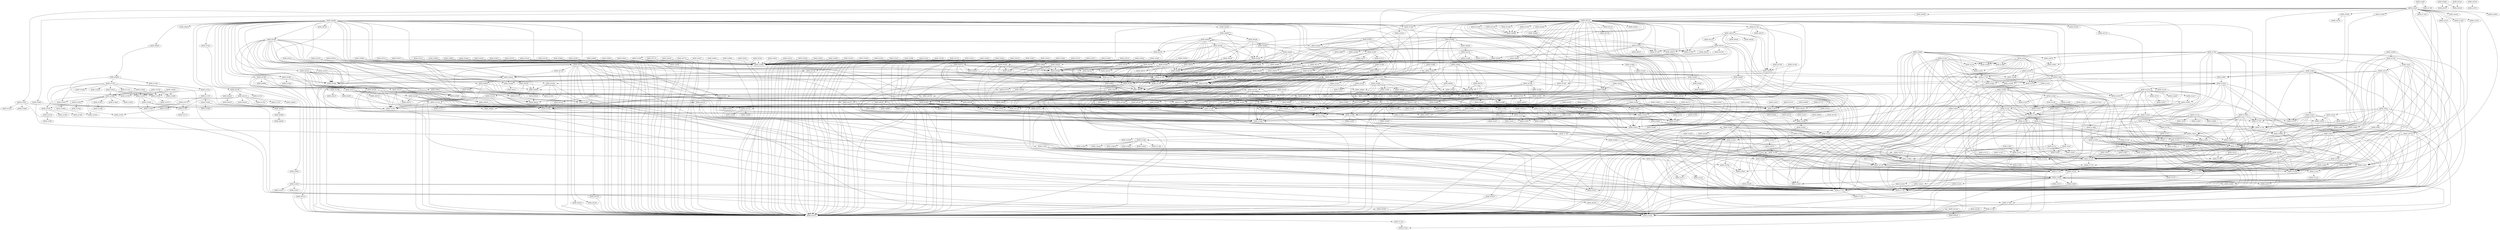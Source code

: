 DiGraph CallGraph{
ADDR_420090->ADDR_414c14
ADDR_420090->ADDR_41b869
ADDR_4010d0->ADDR_40e3c1
ADDR_4200e0->ADDR_414c14
ADDR_4200e0->ADDR_41b869
ADDR_411e30->ADDR_41524f
ADDR_402a10->ADDR_401000
ADDR_402a10->ADDR_415d8f
ADDR_402a10->ADDR_414c09
ADDR_402a10->ADDR_4152e3
ADDR_402a10->ADDR_407c70
ADDR_402a10->ADDR_415f10
ADDR_40aa60->ADDR_40e68b
ADDR_40aa60->ADDR_414c09
ADDR_40aa60->ADDR_40c340
ADDR_40aa60->ADDR_40c270
ADDR_40aa60->ADDR_4099d0
ADDR_40aa60->ADDR_414dd0
ADDR_40aa60->ADDR_415eba
ADDR_4028e0->ADDR_407e90
ADDR_4028e0->ADDR_407120
ADDR_4028e0->ADDR_414c09
ADDR_4028e0->ADDR_407bb0
ADDR_4028e0->ADDR_407b90
ADDR_4028e0->ADDR_409e40
ADDR_4028e0->ADDR_406ea0
ADDR_41952e->ADDR_41ae80
ADDR_402000->ADDR_40e68b
ADDR_402000->ADDR_407120
ADDR_402000->ADDR_414c09
ADDR_402000->ADDR_415e40
ADDR_402000->ADDR_40a8d0
ADDR_402000->ADDR_4094f0
ADDR_402000->ADDR_415f10
ADDR_41fc00->ADDR_41f7a0
ADDR_402610->ADDR_407b90
ADDR_402610->ADDR_414c14
ADDR_402610->ADDR_406ea0
ADDR_41e18f->ADDR_41b401
ADDR_41e18f->ADDR_41df42
ADDR_407030->ADDR_40e68b
ADDR_407030->ADDR_407120
ADDR_407030->ADDR_415d8f
ADDR_407030->ADDR_414d1a
ADDR_407030->ADDR_40b950
ADDR_407030->ADDR_415eba
ADDR_417017->ADDR_416ee8
ADDR_41f696->ADDR_41b382
ADDR_41f696->ADDR_417265
ADDR_41f696->ADDR_417220
ADDR_41f696->ADDR_41b2a9
ADDR_41f11a->ADDR_41524f
ADDR_41f11a->ADDR_41dee7
ADDR_41f11a->ADDR_414c14
ADDR_41f11a->ADDR_41fc00
ADDR_420478->ADDR_414c14
ADDR_420478->ADDR_41b869
ADDR_41a24c->ADDR_41d73e
ADDR_41a24c->ADDR_41dc6a
ADDR_41a24c->ADDR_414c14
ADDR_41a24c->ADDR_41da31
ADDR_41a24c->ADDR_41da80
ADDR_41a24c->ADDR_41773a
ADDR_41a24c->ADDR_41778c
ADDR_41a24c->ADDR_4185f0
ADDR_41a24c->ADDR_417939
ADDR_41a24c->ADDR_41a1b7
ADDR_41a24c->ADDR_4151d5
ADDR_41a24c->ADDR_41949d
ADDR_41a24c->ADDR_41a1ea
ADDR_41a24c->ADDR_41d8eb
ADDR_41d73e->ADDR_41778c
ADDR_41d73e->ADDR_41773a
ADDR_420652->ADDR_414c14
ADDR_420652->ADDR_41b869
ADDR_417085->ADDR_4194e2
ADDR_417085->ADDR_41b208
ADDR_417085->ADDR_416d64
ADDR_417085->ADDR_416da1
ADDR_417085->ADDR_415af9
ADDR_40ce60->ADDR_414c09
ADDR_40ce60->ADDR_407380
ADDR_40ce60->ADDR_40e150
ADDR_40ce60->ADDR_407fd0
ADDR_40ce60->ADDR_407200
ADDR_40ce60->ADDR_407210
ADDR_40ce60->ADDR_40e2f0
ADDR_40ce60->ADDR_407ef0
ADDR_40ce60->ADDR_403860
ADDR_41779f->ADDR_416e55
ADDR_407620->ADDR_407fd0
ADDR_407620->ADDR_407200
ADDR_407620->ADDR_407380
ADDR_407620->ADDR_408160
ADDR_41c6ab->ADDR_41c3fb
ADDR_41c6ab->ADDR_414c14
ADDR_41c6ab->ADDR_415e40
ADDR_41c6ab->ADDR_41c397
ADDR_41c6ab->ADDR_41c62f
ADDR_41c6ab->ADDR_41c368
ADDR_4206da->ADDR_414c14
ADDR_4206da->ADDR_41b869
ADDR_420278->ADDR_414c14
ADDR_420278->ADDR_41b869
ADDR_41f470->ADDR_420022
ADDR_41524f->ADDR_41778c
ADDR_41524f->ADDR_415acf
ADDR_41524f->ADDR_4163a0
ADDR_41524f->ADDR_41654f
ADDR_41524f->ADDR_41881f
ADDR_420070->ADDR_414c14
ADDR_420070->ADDR_41b869
ADDR_418876->ADDR_418847
ADDR_4204b0->ADDR_414c14
ADDR_4204b0->ADDR_41b869
ADDR_414d1a->ADDR_414cbc
ADDR_420378->ADDR_414c14
ADDR_420378->ADDR_41b869
ADDR_4157a4->ADDR_416ee8
ADDR_4157a4->ADDR_416d47
ADDR_4157a4->ADDR_416d13
ADDR_4157a4->ADDR_415763
ADDR_4157a4->ADDR_416d0d
ADDR_4157a4->ADDR_416cf3
ADDR_41fe2e->ADDR_4177b2
ADDR_41fe2e->ADDR_41f5a7
ADDR_41fe2e->ADDR_41f62d
ADDR_41b2c0->ADDR_41778c
ADDR_41b2c0->ADDR_417220
ADDR_41b2c0->ADDR_4163a0
ADDR_41b2c0->ADDR_41b382
ADDR_41b2c0->ADDR_415acf
ADDR_41b2c0->ADDR_41b2a9
ADDR_41b2c0->ADDR_41654f
ADDR_41b2c0->ADDR_4151d5
ADDR_41b2c0->ADDR_417265
ADDR_41b2c0->ADDR_41949d
ADDR_409e60->ADDR_40a250
ADDR_409590->ADDR_409590
ADDR_409590->ADDR_414c09
ADDR_421179->ADDR_414d76
ADDR_40ad00->ADDR_414c09
ADDR_40ad00->ADDR_407380
ADDR_40ad00->ADDR_407fd0
ADDR_40ad00->ADDR_407200
ADDR_40ad00->ADDR_407210
ADDR_40ad00->ADDR_407ef0
ADDR_41770d->ADDR_4176e8
ADDR_42100f->ADDR_4155cf
ADDR_41e0cc->ADDR_416ece
ADDR_41d640->ADDR_41f7cb
ADDR_41d640->ADDR_4151d5
ADDR_41d640->ADDR_41f9f1
ADDR_418588->ADDR_41778c
ADDR_418588->ADDR_41773a
ADDR_40e725->ADDR_414d76
ADDR_40e725->ADDR_414c09
ADDR_40b480->ADDR_415d8f
ADDR_40b480->ADDR_414d1a
ADDR_40b480->ADDR_408420
ADDR_40b480->ADDR_407ef0
ADDR_40b480->ADDR_4011a0
ADDR_40b480->ADDR_415eba
ADDR_415af0->ADDR_41b2a9
ADDR_408840->ADDR_401020
ADDR_408840->ADDR_40a1a0
ADDR_41d4ea->ADDR_41949d
ADDR_40c8e0->ADDR_40d4a0
ADDR_40c8e0->ADDR_40b660
ADDR_40c8e0->ADDR_40cae0
ADDR_4090f0->ADDR_401000
ADDR_4090f0->ADDR_401070
ADDR_4090f0->ADDR_4097f0
ADDR_415af9->ADDR_4175b0
ADDR_415af9->ADDR_41b439
ADDR_415af9->ADDR_41b44a
ADDR_415af9->ADDR_418810
ADDR_415af9->ADDR_416ce1
ADDR_415af9->ADDR_41b64f
ADDR_415af9->ADDR_41b65e
ADDR_41b382->ADDR_41b2c0
ADDR_41b382->ADDR_415d71
ADDR_4151d5->ADDR_41778c
ADDR_4151d5->ADDR_41774a
ADDR_415945->ADDR_414c09
ADDR_41bf8d->ADDR_41778c
ADDR_41bf8d->ADDR_41773a
ADDR_410b00->ADDR_414680
ADDR_410b00->ADDR_410470
ADDR_410b00->ADDR_410230
ADDR_410b00->ADDR_414880
ADDR_4111c0->ADDR_414680
ADDR_4111c0->ADDR_410470
ADDR_4111c0->ADDR_410230
ADDR_401f30->ADDR_415e40
ADDR_401f30->ADDR_414c09
ADDR_401f30->ADDR_408aa0
ADDR_40a8d0->ADDR_40e68b
ADDR_40a8d0->ADDR_40c270
ADDR_40a8d0->ADDR_414c09
ADDR_40a8d0->ADDR_4099d0
ADDR_40a8d0->ADDR_414dd0
ADDR_401280->ADDR_409b60
ADDR_401280->ADDR_414c14
ADDR_4153f9->ADDR_415303
ADDR_4153f9->ADDR_41778c
ADDR_4153f9->ADDR_41773a
ADDR_41bcc4->ADDR_416ce1
ADDR_41bcc4->ADDR_414c14
ADDR_4143f0->ADDR_4141f0
ADDR_4143f0->ADDR_4132b0
ADDR_40dbf0->ADDR_414c09
ADDR_40dbf0->ADDR_407380
ADDR_40dbf0->ADDR_407fd0
ADDR_40dbf0->ADDR_407200
ADDR_40dbf0->ADDR_407ef0
ADDR_40dbf0->ADDR_403860
ADDR_415b50->ADDR_41b720
ADDR_415b50->ADDR_41b66d
ADDR_415b50->ADDR_415b2c
ADDR_415b50->ADDR_4155cf
ADDR_41d58f->ADDR_4194e2
ADDR_408af0->ADDR_40e68b
ADDR_408af0->ADDR_414c09
ADDR_408af0->ADDR_40bbc0
ADDR_408af0->ADDR_4080a0
ADDR_408af0->ADDR_408c00
ADDR_408af0->ADDR_415eba
ADDR_410640->ADDR_414680
ADDR_410640->ADDR_410470
ADDR_410640->ADDR_410230
ADDR_4076c0->ADDR_407380
ADDR_4076c0->ADDR_409ff0
ADDR_4076c0->ADDR_4082c0
ADDR_4076c0->ADDR_407fd0
ADDR_4076c0->ADDR_408910
ADDR_4076c0->ADDR_40a080
ADDR_4076c0->ADDR_407580
ADDR_4076c0->ADDR_407200
ADDR_4076c0->ADDR_407560
ADDR_4076c0->ADDR_408160
ADDR_40e8a0->ADDR_40e800
ADDR_41b0ef->ADDR_41af2d
ADDR_412f30->ADDR_412c70
ADDR_4080a0->ADDR_414c09
ADDR_409a20->ADDR_408950
ADDR_409a20->ADDR_415950
ADDR_41f01c->ADDR_4151d5
ADDR_41b720->ADDR_41b690
ADDR_41b720->ADDR_41b6d0
ADDR_41e111->ADDR_41b3b5
ADDR_41e111->ADDR_417265
ADDR_41e111->ADDR_417220
ADDR_41e111->ADDR_41b80e
ADDR_40c360->ADDR_414c09
ADDR_40c360->ADDR_407380
ADDR_40c360->ADDR_40e150
ADDR_40c360->ADDR_414c14
ADDR_40c360->ADDR_407fd0
ADDR_40c360->ADDR_407200
ADDR_40c360->ADDR_407210
ADDR_40c360->ADDR_407ef0
ADDR_40c360->ADDR_408160
ADDR_40c360->ADDR_403860
ADDR_403740->ADDR_414c09
ADDR_403740->ADDR_414c14
ADDR_403740->ADDR_407150
ADDR_403740->ADDR_407200
ADDR_403740->ADDR_40bae0
ADDR_403740->ADDR_402320
ADDR_41fd55->ADDR_417220
ADDR_41fd55->ADDR_41773a
ADDR_41fd55->ADDR_41778c
ADDR_41fd55->ADDR_41f62d
ADDR_41fd55->ADDR_41779f
ADDR_41fd55->ADDR_417265
ADDR_41fd55->ADDR_41f696
ADDR_41fd55->ADDR_41f735
ADDR_407a80->ADDR_408f20
ADDR_407a80->ADDR_408700
ADDR_407a80->ADDR_40b120
ADDR_40b660->ADDR_408160
ADDR_40b660->ADDR_414c09
ADDR_40b660->ADDR_407fd0
ADDR_40b660->ADDR_407380
ADDR_402830->ADDR_415e40
ADDR_402830->ADDR_414c14
ADDR_409ad0->ADDR_401000
ADDR_40a4d0->ADDR_401000
ADDR_40a4d0->ADDR_40a870
ADDR_40a4d0->ADDR_40a620
ADDR_40a4d0->ADDR_414c09
ADDR_403c80->ADDR_401000
ADDR_403c80->ADDR_407120
ADDR_403c80->ADDR_409850
ADDR_403c80->ADDR_40aa60
ADDR_403c80->ADDR_414c09
ADDR_403c80->ADDR_414c14
ADDR_403c80->ADDR_41515d
ADDR_403c80->ADDR_4010d0
ADDR_403c80->ADDR_4026b0
ADDR_403c80->ADDR_407b90
ADDR_403c80->ADDR_409e40
ADDR_403c80->ADDR_415e40
ADDR_403c80->ADDR_409900
ADDR_403c80->ADDR_407e00
ADDR_403c80->ADDR_415f10
ADDR_420bc8->ADDR_414c14
ADDR_420bc8->ADDR_41b869
ADDR_40e60e->ADDR_40e51f
ADDR_40e60e->ADDR_40e584
ADDR_41db15->ADDR_415e40
ADDR_41db15->ADDR_41778c
ADDR_41db15->ADDR_41773a
ADDR_41db15->ADDR_417939
ADDR_410360->ADDR_412a00
ADDR_410360->ADDR_415f10
ADDR_410360->ADDR_412f30
ADDR_41f9fa->ADDR_41d73e
ADDR_41f9fa->ADDR_41d4ea
ADDR_41f9fa->ADDR_41d589
ADDR_41f9fa->ADDR_41cc2f
ADDR_41f9fa->ADDR_41d533
ADDR_41f9fa->ADDR_41778c
ADDR_41f9fa->ADDR_41d416
ADDR_402270->ADDR_401f30
ADDR_411320->ADDR_4103d0
ADDR_411320->ADDR_410170
ADDR_407e90->ADDR_40e68b
ADDR_407e90->ADDR_4094a0
ADDR_415303->ADDR_4177d5
ADDR_415303->ADDR_41778c
ADDR_415303->ADDR_41773a
ADDR_4163a0->ADDR_41bf72
ADDR_4163a0->ADDR_41637a
ADDR_4163a0->ADDR_41bcc4
ADDR_4163a0->ADDR_414c14
ADDR_4163a0->ADDR_41be30
ADDR_4163a0->ADDR_41bff0
ADDR_4163a0->ADDR_4176e8
ADDR_4163a0->ADDR_4185f0
ADDR_4163a0->ADDR_41bea5
ADDR_4163a0->ADDR_41bf8d
ADDR_401530->ADDR_409b60
ADDR_401530->ADDR_414c14
ADDR_409960->ADDR_414dd0
ADDR_409960->ADDR_40e6d8
ADDR_407990->ADDR_401000
ADDR_407990->ADDR_408960
ADDR_407990->ADDR_40b040
ADDR_407990->ADDR_407b90
ADDR_407990->ADDR_409080
ADDR_407990->ADDR_40a370
ADDR_4204f8->ADDR_414c14
ADDR_4204f8->ADDR_41b869
ADDR_4210a0->ADDR_414c09
ADDR_4210a0->ADDR_4085b0
ADDR_41f867->ADDR_41d73e
ADDR_41f867->ADDR_41d416
ADDR_41f42e->ADDR_41f347
ADDR_41f42e->ADDR_417939
ADDR_40e150->ADDR_407210
ADDR_421037->ADDR_4155cf
ADDR_41ca50->ADDR_41ca50
ADDR_41ca50->ADDR_41f5a4
ADDR_41ca50->ADDR_41f585
ADDR_41ca50->ADDR_414c14
ADDR_40e760->ADDR_410110
ADDR_40e760->ADDR_40ec10
ADDR_40e760->ADDR_40eae0
ADDR_409b30->ADDR_408950
ADDR_407200->ADDR_408160
ADDR_41b8d2->ADDR_416ece
ADDR_41b869->ADDR_41eb02
ADDR_41c2ef->ADDR_417220
ADDR_41c2ef->ADDR_415d71
ADDR_41c2ef->ADDR_41c2a2
ADDR_41c2ef->ADDR_41b382
ADDR_41c2ef->ADDR_41b2a9
ADDR_41c2ef->ADDR_416ece
ADDR_41c2ef->ADDR_417265
ADDR_4155cf->ADDR_415593
ADDR_40b190->ADDR_414c09
ADDR_40b190->ADDR_414dd0
ADDR_40e562->ADDR_414c09
ADDR_408960->ADDR_408950
ADDR_408960->ADDR_415950
ADDR_4205a1->ADDR_414c14
ADDR_4205a1->ADDR_41b869
ADDR_420320->ADDR_414c14
ADDR_420320->ADDR_41b869
ADDR_41f347->ADDR_415e40
ADDR_41f347->ADDR_41524f
ADDR_41f347->ADDR_41dee7
ADDR_41f347->ADDR_414c14
ADDR_41f347->ADDR_41fc00
ADDR_420249->ADDR_414c14
ADDR_420249->ADDR_41b869
ADDR_41b109->ADDR_4151d5
ADDR_41b109->ADDR_417265
ADDR_41b109->ADDR_417220
ADDR_41b109->ADDR_41b2a9
ADDR_41b109->ADDR_41b382
ADDR_41eae5->ADDR_414da8
ADDR_4188dd->ADDR_418847
ADDR_4188dd->ADDR_41d901
ADDR_4188dd->ADDR_414c14
ADDR_4188dd->ADDR_41da31
ADDR_4188dd->ADDR_418876
ADDR_4188dd->ADDR_41da80
ADDR_4188dd->ADDR_41773a
ADDR_4188dd->ADDR_41778c
ADDR_4188dd->ADDR_4185f0
ADDR_4188dd->ADDR_417939
ADDR_4188dd->ADDR_4151d5
ADDR_4188dd->ADDR_41949d
ADDR_4188dd->ADDR_41d8eb
ADDR_408aa0->ADDR_40e68b
ADDR_408aa0->ADDR_4094f0
ADDR_4194e2->ADDR_41878e
ADDR_4015e0->ADDR_409ca0
ADDR_4015e0->ADDR_415e40
ADDR_4015e0->ADDR_414c14
ADDR_420e2a->ADDR_414c14
ADDR_420e2a->ADDR_41b869
ADDR_415763->ADDR_416ece
ADDR_415763->ADDR_417220
ADDR_415763->ADDR_415d3d
ADDR_415763->ADDR_415744
ADDR_4032f0->ADDR_407120
ADDR_4032f0->ADDR_414c09
ADDR_4032f0->ADDR_414c14
ADDR_4032f0->ADDR_407030
ADDR_4032f0->ADDR_40a8d0
ADDR_4032f0->ADDR_407e00
ADDR_401e80->ADDR_414d76
ADDR_401e80->ADDR_414c09
ADDR_401000->ADDR_415eba
ADDR_40e6bb->ADDR_414da8
ADDR_414c14->ADDR_4174aa
ADDR_415ae7->ADDR_41b382
ADDR_408700->ADDR_409590
ADDR_408700->ADDR_408ca0
ADDR_41b815->ADDR_420022
ADDR_420b9a->ADDR_414c14
ADDR_420b9a->ADDR_41b869
ADDR_420814->ADDR_414c14
ADDR_420814->ADDR_41b869
ADDR_420f80->ADDR_415eba
ADDR_420f80->ADDR_415d8f
ADDR_420f80->ADDR_414d1a
ADDR_420f80->ADDR_4155cf
ADDR_40aeb0->ADDR_407210
ADDR_41d70f->ADDR_41b2a9
ADDR_415d8f->ADDR_41881f
ADDR_415d8f->ADDR_414da8
ADDR_415d8f->ADDR_414c92
ADDR_415d8f->ADDR_4155cf
ADDR_415d8f->ADDR_41524f
ADDR_415d8f->ADDR_415eba
ADDR_41da31->ADDR_417939
ADDR_4080e0->ADDR_40e68b
ADDR_4080e0->ADDR_408af0
ADDR_40ac70->ADDR_40b820
ADDR_404530->ADDR_415e40
ADDR_41d901->ADDR_41778c
ADDR_41d901->ADDR_417939
ADDR_41d901->ADDR_41da31
ADDR_4200b0->ADDR_414c14
ADDR_4200b0->ADDR_41b869
ADDR_4075a0->ADDR_408370
ADDR_4075a0->ADDR_4081c0
ADDR_4075a0->ADDR_407500
ADDR_4075a0->ADDR_4085b0
ADDR_4075a0->ADDR_414c09
ADDR_4159eb->ADDR_414c09
ADDR_4159eb->ADDR_4159db
ADDR_4195af->ADDR_41d73e
ADDR_4195af->ADDR_41dc6a
ADDR_4195af->ADDR_414c14
ADDR_4195af->ADDR_41da31
ADDR_4195af->ADDR_41da80
ADDR_4195af->ADDR_41773a
ADDR_4195af->ADDR_41778c
ADDR_4195af->ADDR_4185f0
ADDR_4195af->ADDR_417939
ADDR_4195af->ADDR_41a1b7
ADDR_4195af->ADDR_4151d5
ADDR_4195af->ADDR_41949d
ADDR_4195af->ADDR_41a1ea
ADDR_4195af->ADDR_41d8eb
ADDR_409080->ADDR_401000
ADDR_41fc16->ADDR_41f7a0
ADDR_404880->ADDR_407120
ADDR_404880->ADDR_408aa0
ADDR_404880->ADDR_415945
ADDR_404880->ADDR_403c80
ADDR_404880->ADDR_402a10
ADDR_404880->ADDR_4026b0
ADDR_404880->ADDR_407580
ADDR_404880->ADDR_406ea0
ADDR_404880->ADDR_407560
ADDR_404880->ADDR_415f10
ADDR_404880->ADDR_40abd0
ADDR_404880->ADDR_40b570
ADDR_404880->ADDR_4159c5
ADDR_404880->ADDR_414c14
ADDR_404880->ADDR_415e40
ADDR_404880->ADDR_407990
ADDR_404880->ADDR_403860
ADDR_404880->ADDR_402610
ADDR_404880->ADDR_40e8c0
ADDR_404880->ADDR_403a30
ADDR_404880->ADDR_402c10
ADDR_404880->ADDR_4045c0
ADDR_404880->ADDR_407380
ADDR_404880->ADDR_40e8a0
ADDR_404880->ADDR_407b90
ADDR_404880->ADDR_40e760
ADDR_404880->ADDR_404530
ADDR_404880->ADDR_407200
ADDR_404880->ADDR_414c09
ADDR_404880->ADDR_4047f0
ADDR_404880->ADDR_408960
ADDR_404880->ADDR_407fd0
ADDR_404880->ADDR_403740
ADDR_404880->ADDR_407a80
ADDR_404880->ADDR_407e00
ADDR_4207c4->ADDR_414c14
ADDR_4207c4->ADDR_41b869
ADDR_415593->ADDR_415ae7
ADDR_415593->ADDR_4154ac
ADDR_415593->ADDR_417265
ADDR_415593->ADDR_417220
ADDR_415593->ADDR_415af0
ADDR_41e5fb->ADDR_41b7dc
ADDR_41e5fb->ADDR_41e24e
ADDR_41e5fb->ADDR_41e569
ADDR_41e5fb->ADDR_41dff0
ADDR_41e5fb->ADDR_41b815
ADDR_416ee8->ADDR_417220
ADDR_416ee8->ADDR_41c0be
ADDR_416ee8->ADDR_41b382
ADDR_416ee8->ADDR_41b2a9
ADDR_416ee8->ADDR_4151d5
ADDR_416ee8->ADDR_417265
ADDR_416ee8->ADDR_41c157
ADDR_4103d0->ADDR_415e40
ADDR_4103d0->ADDR_414a68
ADDR_41dc6a->ADDR_41db15
ADDR_41bb0e->ADDR_416ece
ADDR_41bb0e->ADDR_41b401
ADDR_415a2c->ADDR_41778c
ADDR_415a2c->ADDR_41773a
ADDR_420910->ADDR_414c14
ADDR_420910->ADDR_41b869
ADDR_41773a->ADDR_41770d
ADDR_413910->ADDR_413390
ADDR_4202c5->ADDR_414c14
ADDR_4202c5->ADDR_41b869
ADDR_408c00->ADDR_415d8f
ADDR_408c00->ADDR_414d1a
ADDR_408c00->ADDR_415eba
ADDR_41a1ea->ADDR_41a1b7
ADDR_4099d0->ADDR_415d8f
ADDR_4099d0->ADDR_414d1a
ADDR_4099d0->ADDR_415eba
ADDR_4169f8->ADDR_41949d
ADDR_4169f8->ADDR_415f10
ADDR_41cb8b->ADDR_41ca50
ADDR_41f9f1->ADDR_41f917
ADDR_4154ac->ADDR_41957c
ADDR_4154ac->ADDR_41952e
ADDR_41e3ea->ADDR_417220
ADDR_41e3ea->ADDR_41e166
ADDR_41e3ea->ADDR_41b401
ADDR_41e3ea->ADDR_41b3b5
ADDR_41e3ea->ADDR_417265
ADDR_41e3ea->ADDR_41fc2c
ADDR_41e3ea->ADDR_414dd0
ADDR_40cb70->ADDR_414c09
ADDR_40cb70->ADDR_407380
ADDR_40cb70->ADDR_40e260
ADDR_40cb70->ADDR_407fd0
ADDR_40cb70->ADDR_407200
ADDR_40cb70->ADDR_40e1e0
ADDR_40cb70->ADDR_407210
ADDR_40cb70->ADDR_407ef0
ADDR_40cb70->ADDR_403860
ADDR_420e50->ADDR_4089d0
ADDR_420e50->ADDR_4155cf
ADDR_41cc2f->ADDR_417220
ADDR_41cc2f->ADDR_41773a
ADDR_41cc2f->ADDR_41cbaa
ADDR_41cc2f->ADDR_41778c
ADDR_41cc2f->ADDR_41779f
ADDR_41cc2f->ADDR_417265
ADDR_41cc2f->ADDR_41f696
ADDR_41cc2f->ADDR_41f735
ADDR_4155e6->ADDR_4177d5
ADDR_4155e6->ADDR_41778c
ADDR_4155e6->ADDR_41773a
ADDR_41d6a1->ADDR_41b382
ADDR_4209d0->ADDR_414c14
ADDR_4209d0->ADDR_41b869
ADDR_420968->ADDR_414c14
ADDR_420968->ADDR_41b869
ADDR_416da1->ADDR_41c02f
ADDR_416da1->ADDR_41b382
ADDR_416da1->ADDR_417265
ADDR_416da1->ADDR_417220
ADDR_416da1->ADDR_41b2a9
ADDR_41d416->ADDR_417220
ADDR_41d416->ADDR_41773a
ADDR_41d416->ADDR_41778c
ADDR_41d416->ADDR_41779f
ADDR_41d416->ADDR_41f735
ADDR_41d416->ADDR_417265
ADDR_41d416->ADDR_41f696
ADDR_41d416->ADDR_41cd19
ADDR_4107d0->ADDR_414680
ADDR_4107d0->ADDR_410470
ADDR_4107d0->ADDR_410230
ADDR_4107d0->ADDR_414880
ADDR_41694a->ADDR_41949d
ADDR_41694a->ADDR_4167f4
ADDR_41af2d->ADDR_41dc87
ADDR_41af2d->ADDR_41778c
ADDR_41af2d->ADDR_41773a
ADDR_41af2d->ADDR_41de27
ADDR_4089d0->ADDR_40e68b
ADDR_4089d0->ADDR_409250
ADDR_4089d0->ADDR_409330
ADDR_4089d0->ADDR_415f10
ADDR_407150->ADDR_407d00
ADDR_407150->ADDR_4080e0
ADDR_407150->ADDR_4011a0
ADDR_41f4d5->ADDR_41f5a4
ADDR_41f4d5->ADDR_41f585
ADDR_41778c->ADDR_416e55
ADDR_40db50->ADDR_40b660
ADDR_40db50->ADDR_40e070
ADDR_411350->ADDR_410640
ADDR_411350->ADDR_4144c0
ADDR_411350->ADDR_415e40
ADDR_411350->ADDR_4111c0
ADDR_411350->ADDR_410f10
ADDR_411350->ADDR_414580
ADDR_411350->ADDR_410200
ADDR_411350->ADDR_412a00
ADDR_411350->ADDR_412f30
ADDR_411350->ADDR_410230
ADDR_41f301->ADDR_41f11a
ADDR_41f301->ADDR_417939
ADDR_41c2a2->ADDR_41c0be
ADDR_41c2a2->ADDR_41c02f
ADDR_41c2a2->ADDR_41c157
ADDR_407d00->ADDR_414c09
ADDR_407d00->ADDR_414dd0
ADDR_41f917->ADDR_417220
ADDR_41f917->ADDR_41f8cf
ADDR_41f917->ADDR_41b382
ADDR_41f917->ADDR_41d6a1
ADDR_41f917->ADDR_41b2a9
ADDR_41f917->ADDR_417265
ADDR_41f917->ADDR_41d70f
ADDR_41a1b7->ADDR_4177d5
ADDR_40bb10->ADDR_40d380
ADDR_409ea0->ADDR_40ad00
ADDR_409ea0->ADDR_40ac70
ADDR_415727->ADDR_4156b0
ADDR_421100->ADDR_4087d0
ADDR_421100->ADDR_414c09
ADDR_421100->ADDR_408700
ADDR_41515d->ADDR_415f10
ADDR_41515d->ADDR_41773a
ADDR_41515d->ADDR_41778c
ADDR_41515d->ADDR_415131
ADDR_4205d8->ADDR_414c14
ADDR_4205d8->ADDR_41b869
ADDR_41cb59->ADDR_41f585
ADDR_4034b0->ADDR_414c09
ADDR_4034b0->ADDR_414c14
ADDR_4034b0->ADDR_4089d0
ADDR_4034b0->ADDR_40a9f0
ADDR_4034b0->ADDR_40bae0
ADDR_4034b0->ADDR_407440
ADDR_409fc0->ADDR_409250
ADDR_420ad2->ADDR_414c14
ADDR_420ad2->ADDR_41b869
ADDR_415809->ADDR_4177b2
ADDR_415809->ADDR_416d13
ADDR_415809->ADDR_41773a
ADDR_415809->ADDR_4194e2
ADDR_415809->ADDR_41778c
ADDR_415809->ADDR_416ece
ADDR_415809->ADDR_4151d5
ADDR_415809->ADDR_416da1
ADDR_40ba30->ADDR_409250
ADDR_40ba30->ADDR_40bae0
ADDR_40ba30->ADDR_4011a0
ADDR_40ba30->ADDR_415eba
ADDR_41b252->ADDR_4151d5
ADDR_41e205->ADDR_41b3ee
ADDR_41e205->ADDR_414c14
ADDR_41e205->ADDR_41bbc0
ADDR_41e205->ADDR_41b401
ADDR_41e205->ADDR_41b869
ADDR_41e205->ADDR_416ece
ADDR_41e205->ADDR_415eba
ADDR_420625->ADDR_414c14
ADDR_420625->ADDR_41b869
ADDR_41f5a7->ADDR_41778c
ADDR_41f5a7->ADDR_41779f
ADDR_4082e0->ADDR_408160
ADDR_4082e0->ADDR_407fd0
ADDR_4082e0->ADDR_407380
ADDR_4091b0->ADDR_401000
ADDR_4091b0->ADDR_401070
ADDR_4091b0->ADDR_409900
ADDR_4091b0->ADDR_4011b0
ADDR_415d53->ADDR_415be7
ADDR_4087e0->ADDR_401000
ADDR_414c23->ADDR_41778c
ADDR_414c23->ADDR_41773a
ADDR_414c23->ADDR_414dd0
ADDR_4179c0->ADDR_418847
ADDR_4179c0->ADDR_41d901
ADDR_4179c0->ADDR_414c14
ADDR_4179c0->ADDR_41da31
ADDR_4179c0->ADDR_418876
ADDR_4179c0->ADDR_41da80
ADDR_4179c0->ADDR_41773a
ADDR_4179c0->ADDR_41778c
ADDR_4179c0->ADDR_4185f0
ADDR_4179c0->ADDR_417939
ADDR_4179c0->ADDR_4151d5
ADDR_4179c0->ADDR_41949d
ADDR_4179c0->ADDR_41d8eb
ADDR_4156b0->ADDR_41778c
ADDR_4156b0->ADDR_41773a
ADDR_4156b0->ADDR_4155e6
ADDR_40eae0->ADDR_40ea20
ADDR_40da30->ADDR_407380
ADDR_40da30->ADDR_414c14
ADDR_40da30->ADDR_407fd0
ADDR_40da30->ADDR_407200
ADDR_40da30->ADDR_407210
ADDR_40da30->ADDR_407ef0
ADDR_40da30->ADDR_408160
ADDR_40da30->ADDR_403860
ADDR_41df1b->ADDR_414d76
ADDR_41df1b->ADDR_414c09
ADDR_420528->ADDR_414c14
ADDR_420528->ADDR_41b869
ADDR_4027b0->ADDR_415e40
ADDR_4027b0->ADDR_414c14
ADDR_4027b0->ADDR_406ea0
ADDR_4201a9->ADDR_414c14
ADDR_4201a9->ADDR_41b869
ADDR_420130->ADDR_414c14
ADDR_420130->ADDR_41b869
ADDR_415472->ADDR_4153f9
ADDR_4144c0->ADDR_4140b0
ADDR_420b68->ADDR_414c14
ADDR_420b68->ADDR_41b869
ADDR_401380->ADDR_409b60
ADDR_401380->ADDR_414c14
ADDR_40e260->ADDR_407210
ADDR_407500->ADDR_414c09
ADDR_407500->ADDR_4085b0
ADDR_415d27->ADDR_415be7
ADDR_41f8cf->ADDR_41d73e
ADDR_41f8cf->ADDR_41fd55
ADDR_41f8cf->ADDR_41f867
ADDR_41f8cf->ADDR_41f917
ADDR_41efb3->ADDR_4151d5
ADDR_4201f8->ADDR_414c14
ADDR_4201f8->ADDR_41b869
ADDR_410170->ADDR_412a00
ADDR_410170->ADDR_414130
ADDR_410170->ADDR_412f30
ADDR_41be30->ADDR_41778c
ADDR_41be30->ADDR_41773a
ADDR_40bc80->ADDR_40c8e0
ADDR_40bc80->ADDR_40ca30
ADDR_40bc80->ADDR_40c360
ADDR_40d780->ADDR_414c09
ADDR_40d780->ADDR_407380
ADDR_40d780->ADDR_407fd0
ADDR_40d780->ADDR_40e1e0
ADDR_40d780->ADDR_407210
ADDR_40d780->ADDR_407ef0
ADDR_41df10->ADDR_414d76
ADDR_401e70->ADDR_414d76
ADDR_409850->ADDR_401000
ADDR_409850->ADDR_409900
ADDR_409850->ADDR_414c23
ADDR_409850->ADDR_409ad0
ADDR_409850->ADDR_415950
ADDR_406f50->ADDR_401000
ADDR_406f50->ADDR_408950
ADDR_406f50->ADDR_408960
ADDR_406f50->ADDR_415950
ADDR_40ea20->ADDR_40e990
ADDR_402d70->ADDR_414c14
ADDR_407fd0->ADDR_414c09
ADDR_407fd0->ADDR_40b190
ADDR_414a92->ADDR_417265
ADDR_414a92->ADDR_417220
ADDR_414a92->ADDR_417200
ADDR_414a92->ADDR_415d62
ADDR_414a92->ADDR_416a50
ADDR_414a92->ADDR_41694a
ADDR_414a92->ADDR_414a69
ADDR_414a92->ADDR_415d27
ADDR_414a92->ADDR_406e90
ADDR_414a92->ADDR_416588
ADDR_414a92->ADDR_415b50
ADDR_414a92->ADDR_416c95
ADDR_414a92->ADDR_416718
ADDR_414a92->ADDR_4166d2
ADDR_414a92->ADDR_417085
ADDR_414a92->ADDR_4169f8
ADDR_414a92->ADDR_415d3d
ADDR_414a92->ADDR_415d53
ADDR_414a92->ADDR_415d71
ADDR_40a250->ADDR_401000
ADDR_40a250->ADDR_415a88
ADDR_40a250->ADDR_415727
ADDR_40a250->ADDR_4097f0
ADDR_42115a->ADDR_4151d5
ADDR_414da8->ADDR_414d41
ADDR_40bbc0->ADDR_414c09
ADDR_40bbc0->ADDR_414dd0
ADDR_40bbc0->ADDR_4011a0
ADDR_40af80->ADDR_407210
ADDR_406e90->ADDR_405570
ADDR_41cb26->ADDR_41ca50
ADDR_408950->ADDR_401000
ADDR_420f00->ADDR_415eba
ADDR_420f00->ADDR_415d8f
ADDR_420f00->ADDR_414d1a
ADDR_420f00->ADDR_4155cf
ADDR_4159db->ADDR_41b109
ADDR_40b210->ADDR_40b480
ADDR_40b210->ADDR_40b570
ADDR_40b210->ADDR_407620
ADDR_40b210->ADDR_408910
ADDR_40b210->ADDR_407580
ADDR_40b210->ADDR_40c190
ADDR_40b210->ADDR_407560
ADDR_40b210->ADDR_40bb10
ADDR_40b210->ADDR_4082e0
ADDR_40b210->ADDR_415eba
ADDR_414d41->ADDR_414cbc
ADDR_414d41->ADDR_414cfc
ADDR_403860->ADDR_407fd0
ADDR_403860->ADDR_407200
ADDR_403860->ADDR_407380
ADDR_403860->ADDR_408160
ADDR_41fce1->ADDR_417220
ADDR_41fce1->ADDR_41fc74
ADDR_41fce1->ADDR_41773a
ADDR_41fce1->ADDR_41d6d3
ADDR_41fce1->ADDR_41778c
ADDR_41fce1->ADDR_41d660
ADDR_41fce1->ADDR_417265
ADDR_40c190->ADDR_40da30
ADDR_4140b0->ADDR_414050
ADDR_4038d0->ADDR_414c09
ADDR_4038d0->ADDR_414c14
ADDR_4038d0->ADDR_409700
ADDR_4038d0->ADDR_4010d0
ADDR_4038d0->ADDR_4090f0
ADDR_4038d0->ADDR_407b90
ADDR_4038d0->ADDR_40bae0
ADDR_4038d0->ADDR_402320
ADDR_4038d0->ADDR_409e60
ADDR_41babb->ADDR_416ece
ADDR_420dd8->ADDR_414c14
ADDR_420dd8->ADDR_41b869
ADDR_4208e8->ADDR_414c14
ADDR_4208e8->ADDR_41b869
ADDR_415be7->ADDR_415acf
ADDR_415be7->ADDR_41b382
ADDR_415be7->ADDR_417220
ADDR_415be7->ADDR_41b2a9
ADDR_415be7->ADDR_416ce1
ADDR_415be7->ADDR_417265
ADDR_41b89f->ADDR_41eb02
ADDR_41b89f->ADDR_414c14
ADDR_41949d->ADDR_41524f
ADDR_41e24e->ADDR_41e111
ADDR_41e24e->ADDR_417220
ADDR_41e24e->ADDR_41bae7
ADDR_41e24e->ADDR_41bb0e
ADDR_41e24e->ADDR_41bb60
ADDR_41e24e->ADDR_41babb
ADDR_41e24e->ADDR_41dff0
ADDR_41e24e->ADDR_41e0cc
ADDR_41e24e->ADDR_416ece
ADDR_41e24e->ADDR_417265
ADDR_40bae0->ADDR_414c09
ADDR_409ff0->ADDR_40aeb0
ADDR_40e708->ADDR_414da8
ADDR_41c58b->ADDR_417220
ADDR_41c58b->ADDR_415d71
ADDR_41c58b->ADDR_41b382
ADDR_41c58b->ADDR_41b2a9
ADDR_41c58b->ADDR_416ece
ADDR_41c58b->ADDR_4151d5
ADDR_41c58b->ADDR_417265
ADDR_402740->ADDR_414c14
ADDR_402740->ADDR_406ea0
ADDR_415a88->ADDR_415a2c
ADDR_409250->ADDR_40e68b
ADDR_409250->ADDR_409330
ADDR_409250->ADDR_409960
ADDR_409250->ADDR_415f10
ADDR_409250->ADDR_40e6d8
ADDR_40a9f0->ADDR_401eb0
ADDR_4206a5->ADDR_414c14
ADDR_4206a5->ADDR_41b869
ADDR_41520f->ADDR_41878e
ADDR_41520f->ADDR_41778c
ADDR_420170->ADDR_414c14
ADDR_420170->ADDR_41b869
ADDR_41eb02->ADDR_416ece
ADDR_41eb02->ADDR_41e770
ADDR_41eb02->ADDR_41dff0
ADDR_420ec0->ADDR_401000
ADDR_420ec0->ADDR_4155cf
ADDR_407bb0->ADDR_401000
ADDR_407bb0->ADDR_409900
ADDR_407bb0->ADDR_415950
ADDR_407bb0->ADDR_4152e3
ADDR_411e50->ADDR_4151d5
ADDR_41ae80->ADDR_4151d5
ADDR_41ae80->ADDR_41778c
ADDR_41ae80->ADDR_41774a
ADDR_41ae80->ADDR_41881f
ADDR_41ae80->ADDR_41524f
ADDR_415d62->ADDR_415be7
ADDR_420b3e->ADDR_414c14
ADDR_420b3e->ADDR_41b869
ADDR_42077d->ADDR_414c14
ADDR_42077d->ADDR_41b869
ADDR_41e669->ADDR_41e5fb
ADDR_41e669->ADDR_41ba48
ADDR_41e669->ADDR_41b8d2
ADDR_41e669->ADDR_416ece
ADDR_41e669->ADDR_416ce1
ADDR_41e669->ADDR_41b401
ADDR_407440->ADDR_409250
ADDR_407440->ADDR_4080e0
ADDR_420a81->ADDR_414c14
ADDR_420a81->ADDR_41b869
ADDR_4177b2->ADDR_41778c
ADDR_4177b2->ADDR_41774a
ADDR_4177b2->ADDR_41779f
ADDR_4141f0->ADDR_412fd0
ADDR_4141f0->ADDR_414190
ADDR_4141f0->ADDR_4130b0
ADDR_4011b0->ADDR_401000
ADDR_4011b0->ADDR_41515d
ADDR_4094f0->ADDR_40e68b
ADDR_4094f0->ADDR_415d8f
ADDR_4094f0->ADDR_414c09
ADDR_4094f0->ADDR_414d1a
ADDR_4094f0->ADDR_414dd0
ADDR_4094f0->ADDR_415eba
ADDR_402320->ADDR_40e68b
ADDR_402320->ADDR_415e40
ADDR_402320->ADDR_409330
ADDR_402320->ADDR_40bae0
ADDR_402320->ADDR_407d70
ADDR_40c1f0->ADDR_415e0f
ADDR_40c1f0->ADDR_414d1a
ADDR_40c1f0->ADDR_415eba
ADDR_420685->ADDR_414c14
ADDR_420685->ADDR_41b869
ADDR_405440->ADDR_407200
ADDR_405440->ADDR_403860
ADDR_405440->ADDR_407380
ADDR_405440->ADDR_407fd0
ADDR_405440->ADDR_408160
ADDR_41957c->ADDR_41778c
ADDR_41957c->ADDR_41773a
ADDR_41b9a9->ADDR_41b8d2
ADDR_41b9a9->ADDR_41eb02
ADDR_41b9a9->ADDR_41b815
ADDR_41b9a9->ADDR_414c14
ADDR_41f62d->ADDR_41778c
ADDR_41f62d->ADDR_41773a
ADDR_41f62d->ADDR_41779f
ADDR_41ec3c->ADDR_4151d5
ADDR_420998->ADDR_414c14
ADDR_420998->ADDR_41b869
ADDR_40a110->ADDR_40b210
ADDR_41d764->ADDR_4177d5
ADDR_41d764->ADDR_41f9fa
ADDR_41d764->ADDR_41dc6a
ADDR_41d764->ADDR_414c14
ADDR_41d764->ADDR_41d73e
ADDR_414bff->ADDR_41740f
ADDR_414bff->ADDR_414a92
ADDR_414130->ADDR_412f50
ADDR_41f490->ADDR_41f4d4
ADDR_41f490->ADDR_41f4d5
ADDR_41f490->ADDR_414c14
ADDR_414d81->ADDR_414cfc
ADDR_414d81->ADDR_414c09
ADDR_402550->ADDR_414c14
ADDR_410f10->ADDR_414680
ADDR_410f10->ADDR_410470
ADDR_410f10->ADDR_410230
ADDR_409e40->ADDR_40a2f0
ADDR_41b401->ADDR_41b3b5
ADDR_41b401->ADDR_417220
ADDR_409aa0->ADDR_408950
ADDR_407d70->ADDR_40e68b
ADDR_407d70->ADDR_409330
ADDR_402c10->ADDR_414c14
ADDR_4045c0->ADDR_407120
ADDR_4045c0->ADDR_414c09
ADDR_4045c0->ADDR_414c14
ADDR_4045c0->ADDR_415e40
ADDR_4045c0->ADDR_407bb0
ADDR_4045c0->ADDR_407b90
ADDR_4045c0->ADDR_40a8d0
ADDR_4045c0->ADDR_406ea0
ADDR_4045c0->ADDR_415f10
ADDR_41c3fb->ADDR_415e40
ADDR_41c3fb->ADDR_41f301
ADDR_41c3fb->ADDR_414c14
ADDR_41c3fb->ADDR_41f42e
ADDR_42042c->ADDR_414c14
ADDR_42042c->ADDR_41b869
ADDR_41dee7->ADDR_4151d5
ADDR_40e070->ADDR_407ef0
ADDR_40e070->ADDR_4011a0
ADDR_40e070->ADDR_407210
ADDR_41d660->ADDR_41b382
ADDR_40e746->ADDR_415d8f
ADDR_41cb72->ADDR_420022
ADDR_40cae0->ADDR_40b660
ADDR_40cae0->ADDR_40db50
ADDR_40b980->ADDR_409250
ADDR_40b980->ADDR_40bae0
ADDR_40b980->ADDR_4011a0
ADDR_40b980->ADDR_415eba
ADDR_408ca0->ADDR_409690
ADDR_408ca0->ADDR_409640
ADDR_408ca0->ADDR_414c09
ADDR_408ca0->ADDR_40e6d8
ADDR_408ca0->ADDR_4096b0
ADDR_408ca0->ADDR_4095f0
ADDR_414d76->ADDR_414cfc
ADDR_411bc0->ADDR_410280
ADDR_411bc0->ADDR_411320
ADDR_40e5aa->ADDR_40e51f
ADDR_40e5aa->ADDR_40e584
ADDR_407e00->ADDR_40e68b
ADDR_407e00->ADDR_415d8f
ADDR_407e00->ADDR_414d1a
ADDR_407e00->ADDR_415eba
ADDR_409700->ADDR_401000
ADDR_409700->ADDR_414c23
ADDR_409700->ADDR_4097f0
ADDR_409700->ADDR_415950
ADDR_40e384->ADDR_415e40
ADDR_4026b0->ADDR_406f50
ADDR_4026b0->ADDR_4158a9
ADDR_4026b0->ADDR_407b90
ADDR_416588->ADDR_416e55
ADDR_4175bf->ADDR_415e40
ADDR_4175bf->ADDR_41cba2
ADDR_4175bf->ADDR_414c14
ADDR_40e990->ADDR_40e960
ADDR_4087d0->ADDR_414c09
ADDR_416a50->ADDR_4194e2
ADDR_40b040->ADDR_415d8f
ADDR_40b040->ADDR_414c09
ADDR_40b040->ADDR_414d1a
ADDR_40b040->ADDR_408960
ADDR_40b040->ADDR_4011a0
ADDR_40b040->ADDR_415eba
ADDR_40de30->ADDR_414c09
ADDR_40de30->ADDR_407380
ADDR_40de30->ADDR_407fd0
ADDR_40de30->ADDR_407200
ADDR_40de30->ADDR_407ef0
ADDR_40de30->ADDR_403860
ADDR_4159c5->ADDR_41b0ef
ADDR_415d3d->ADDR_415be7
ADDR_41878e->ADDR_41778c
ADDR_41878e->ADDR_41881f
ADDR_40a080->ADDR_40af80
ADDR_420c8c->ADDR_414c14
ADDR_420c8c->ADDR_41b869
ADDR_41da17->ADDR_41d901
ADDR_411e00->ADDR_411bc0
ADDR_4174aa->ADDR_41cba2
ADDR_41ff8e->ADDR_4151d5
ADDR_420e05->ADDR_414c14
ADDR_420e05->ADDR_41b869
ADDR_415acf->ADDR_415aa4
ADDR_40d380->ADDR_40da30
ADDR_40b6f0->ADDR_40b6f0
ADDR_40b6f0->ADDR_40bd50
ADDR_40b6f0->ADDR_40c360
ADDR_40b6f0->ADDR_40bc80
ADDR_40b6f0->ADDR_40c1f0
ADDR_40ca30->ADDR_40d780
ADDR_40ca30->ADDR_40e1e0
ADDR_41d6d3->ADDR_41b2a9
ADDR_415e0f->ADDR_41bbf6
ADDR_415e0f->ADDR_415d8f
ADDR_415e0f->ADDR_41bbc0
ADDR_415e0f->ADDR_414c14
ADDR_415e0f->ADDR_41b869
ADDR_407ad0->ADDR_401000
ADDR_407ad0->ADDR_41548f
ADDR_407ad0->ADDR_4097f0
ADDR_407ad0->ADDR_415950
ADDR_41fc74->ADDR_41d73e
ADDR_41fc74->ADDR_41773a
ADDR_41fc74->ADDR_41feca
ADDR_41fc74->ADDR_41778c
ADDR_41fc74->ADDR_41f867
ADDR_41fc74->ADDR_41ff8e
ADDR_41fc74->ADDR_4151d5
ADDR_40e960->ADDR_40e8e0
ADDR_408160->ADDR_414c09
ADDR_4097f0->ADDR_409aa0
ADDR_4097f0->ADDR_409a20
ADDR_416e55->ADDR_416d13
ADDR_416e55->ADDR_4151d5
ADDR_416e55->ADDR_416da1
ADDR_416e55->ADDR_4194e2
ADDR_407120->ADDR_414c09
ADDR_414cbc->ADDR_41524f
ADDR_414cbc->ADDR_4185f0
ADDR_414cbc->ADDR_418588
ADDR_40e66e->ADDR_414da8
ADDR_40a230->ADDR_414da8
ADDR_41cbaa->ADDR_4177b2
ADDR_41cbaa->ADDR_41778c
ADDR_41cbaa->ADDR_41f62d
ADDR_41df07->ADDR_415d71
ADDR_4202a5->ADDR_414c14
ADDR_4202a5->ADDR_41b869
ADDR_40abd0->ADDR_40b660
ADDR_40abd0->ADDR_40b6f0
ADDR_401450->ADDR_409b60
ADDR_401450->ADDR_414c14
ADDR_41d533->ADDR_41778c
ADDR_41d533->ADDR_41773a
ADDR_415a0c->ADDR_41b180
ADDR_40a2f0->ADDR_401000
ADDR_40a2f0->ADDR_409900
ADDR_40a2f0->ADDR_414c76
ADDR_40a2f0->ADDR_415472
ADDR_41cd19->ADDR_4177b2
ADDR_41cd19->ADDR_414c14
ADDR_41cd19->ADDR_41da17
ADDR_41cd19->ADDR_41773a
ADDR_41cd19->ADDR_41cbaa
ADDR_41cd19->ADDR_41f7a0
ADDR_41cd19->ADDR_41d533
ADDR_41cd19->ADDR_41778c
ADDR_41cd19->ADDR_41779f
ADDR_41cd19->ADDR_416ece
ADDR_41cd19->ADDR_41f75c
ADDR_41cd19->ADDR_41da69
ADDR_408420->ADDR_40e68b
ADDR_408420->ADDR_415d8f
ADDR_408420->ADDR_414c09
ADDR_408420->ADDR_414d1a
ADDR_408420->ADDR_414dd0
ADDR_408420->ADDR_415eba
ADDR_407380->ADDR_407ef0
ADDR_407380->ADDR_407200
ADDR_407380->ADDR_408160
ADDR_41ebf0->ADDR_41f57c
ADDR_41b4ac->ADDR_417220
ADDR_41b4ac->ADDR_41773a
ADDR_41b4ac->ADDR_41b382
ADDR_41b4ac->ADDR_41778c
ADDR_41b4ac->ADDR_41b2a9
ADDR_41b4ac->ADDR_416ce1
ADDR_41b4ac->ADDR_417265
ADDR_41b4ac->ADDR_415d3d
ADDR_41b4ac->ADDR_41b468
ADDR_41b4ac->ADDR_416e55
ADDR_40e669->ADDR_414d76
ADDR_407c70->ADDR_408950
ADDR_407c70->ADDR_415950
ADDR_4203b6->ADDR_414c14
ADDR_4203b6->ADDR_41b869
ADDR_401b60->ADDR_409dd0
ADDR_401b60->ADDR_414c14
ADDR_41e569->ADDR_417220
ADDR_41e569->ADDR_41e3ea
ADDR_41e569->ADDR_41e166
ADDR_41e569->ADDR_41b3b5
ADDR_41e569->ADDR_417265
ADDR_41e569->ADDR_41b80e
ADDR_40eb20->ADDR_415f10
ADDR_407ef0->ADDR_408c00
ADDR_407ef0->ADDR_40ba30
ADDR_407ef0->ADDR_40e68b
ADDR_407ef0->ADDR_408160
ADDR_407ef0->ADDR_415eba
ADDR_402cb0->ADDR_414c14
ADDR_408f20->ADDR_401000
ADDR_41c397->ADDR_415e40
ADDR_4208b2->ADDR_414c14
ADDR_4208b2->ADDR_41b869
ADDR_415744->ADDR_417017
ADDR_415744->ADDR_416e55
ADDR_41f75c->ADDR_41fc3e
ADDR_421164->ADDR_40e45e
ADDR_40bd50->ADDR_40c1f0
ADDR_40bd50->ADDR_40d180
ADDR_40bd50->ADDR_40cb70
ADDR_40bd50->ADDR_40da30
ADDR_40bd50->ADDR_40dbf0
ADDR_40bd50->ADDR_40bd50
ADDR_40bd50->ADDR_40de30
ADDR_40bd50->ADDR_405440
ADDR_40bd50->ADDR_407ef0
ADDR_40bd50->ADDR_40b660
ADDR_40bd50->ADDR_40cae0
ADDR_40bd50->ADDR_40ce60
ADDR_40bd50->ADDR_403860
ADDR_406ea0->ADDR_409850
ADDR_406ea0->ADDR_4091b0
ADDR_406ea0->ADDR_4010d0
ADDR_406ea0->ADDR_407b90
ADDR_40e2f0->ADDR_407210
ADDR_41deb4->ADDR_41b4ac
ADDR_41deb4->ADDR_41b49f
ADDR_41deb4->ADDR_415d3d
ADDR_41deb4->ADDR_4175bf
ADDR_401020->ADDR_401000
ADDR_410230->ADDR_415f10
ADDR_410230->ADDR_414570
ADDR_4177d5->ADDR_41d73e
ADDR_4177d5->ADDR_41d4ea
ADDR_4177d5->ADDR_41d589
ADDR_4177d5->ADDR_41cc2f
ADDR_4177d5->ADDR_41d533
ADDR_4177d5->ADDR_41778c
ADDR_4177d5->ADDR_41d416
ADDR_414c76->ADDR_415a2c
ADDR_414190->ADDR_413fb0
ADDR_41bae7->ADDR_416ece
ADDR_401c10->ADDR_415e40
ADDR_401c10->ADDR_409b60
ADDR_401c10->ADDR_414c14
ADDR_40a620->ADDR_40e68b
ADDR_40a620->ADDR_414c09
ADDR_41c62f->ADDR_417939
ADDR_40e1e0->ADDR_407210
ADDR_41c894->ADDR_417220
ADDR_41c894->ADDR_41c58b
ADDR_41c894->ADDR_41c62f
ADDR_41c894->ADDR_41c6ab
ADDR_41c894->ADDR_41b382
ADDR_41c894->ADDR_41778c
ADDR_41c894->ADDR_41b2a9
ADDR_41c894->ADDR_416ece
ADDR_41c894->ADDR_4151d5
ADDR_41c894->ADDR_417265
ADDR_41c894->ADDR_41949d
ADDR_41dfa1->ADDR_41b3b5
ADDR_41dfa1->ADDR_416ece
ADDR_41654f->ADDR_41bff0
ADDR_41654f->ADDR_4163a0
ADDR_40d180->ADDR_40c1f0
ADDR_40d180->ADDR_40d380
ADDR_40d180->ADDR_40e150
ADDR_40d180->ADDR_40e260
ADDR_40d180->ADDR_40e1e0
ADDR_40d180->ADDR_40e2f0
ADDR_40d180->ADDR_40b660
ADDR_40d180->ADDR_40cae0
ADDR_415950->ADDR_415e40
ADDR_415950->ADDR_41773a
ADDR_415950->ADDR_41778c
ADDR_415950->ADDR_415f10
ADDR_41ca2e->ADDR_41c894
ADDR_420600->ADDR_414c14
ADDR_420600->ADDR_41b869
ADDR_41bff0->ADDR_41778c
ADDR_41bff0->ADDR_41773a
ADDR_4158d7->ADDR_415e40
ADDR_4158d7->ADDR_41ae80
ADDR_4158d7->ADDR_41957c
ADDR_4158d7->ADDR_41778c
ADDR_402e30->ADDR_40e68b
ADDR_402e30->ADDR_407120
ADDR_402e30->ADDR_414c09
ADDR_402e30->ADDR_414c14
ADDR_402e30->ADDR_415e40
ADDR_402e30->ADDR_40a8d0
ADDR_402e30->ADDR_4094f0
ADDR_416718->ADDR_4194e2
ADDR_416718->ADDR_4151d5
ADDR_416718->ADDR_4176e8
ADDR_416718->ADDR_41bf8d
ADDR_416718->ADDR_41bf72
ADDR_40e4fe->ADDR_40e45e
ADDR_40e4fe->ADDR_414c09
ADDR_41b3ee->ADDR_41b3b5
ADDR_41b3ee->ADDR_416ece
ADDR_41e770->ADDR_41e5fb
ADDR_41e770->ADDR_41df42
ADDR_41e770->ADDR_41dff0
ADDR_41e770->ADDR_41e669
ADDR_41e770->ADDR_414d1a
ADDR_41e770->ADDR_41e111
ADDR_41e770->ADDR_41b815
ADDR_41e770->ADDR_41e18f
ADDR_41e770->ADDR_415a0c
ADDR_41e770->ADDR_41b401
ADDR_41e770->ADDR_41ba48
ADDR_41e770->ADDR_41b3b5
ADDR_41e770->ADDR_416ece
ADDR_41e770->ADDR_41fc2c
ADDR_41e770->ADDR_41e205
ADDR_41e770->ADDR_415eba
ADDR_415d71->ADDR_4163a0
ADDR_415d71->ADDR_41654f
ADDR_415d71->ADDR_415d3d
ADDR_414680->ADDR_4141f0
ADDR_414680->ADDR_4143f0
ADDR_414680->ADDR_413f40
ADDR_414680->ADDR_413b60
ADDR_414680->ADDR_413910
ADDR_414680->ADDR_414050
ADDR_414680->ADDR_4144c0
ADDR_414680->ADDR_412f50
ADDR_420558->ADDR_414c14
ADDR_420558->ADDR_41b869
ADDR_40e800->ADDR_410280
ADDR_40e800->ADDR_411e00
ADDR_40e800->ADDR_411350
ADDR_41dff0->ADDR_41dfa1
ADDR_41dff0->ADDR_417220
ADDR_41dff0->ADDR_41ebf0
ADDR_41dff0->ADDR_41b401
ADDR_41dff0->ADDR_416ece
ADDR_41dff0->ADDR_417265
ADDR_409330->ADDR_415d8f
ADDR_409330->ADDR_414c09
ADDR_409330->ADDR_414d1a
ADDR_409330->ADDR_415f10
ADDR_409330->ADDR_4099d0
ADDR_409330->ADDR_415eba
ADDR_41c157->ADDR_41ec3c
ADDR_41c157->ADDR_4151d5
ADDR_41c157->ADDR_41efb3
ADDR_41c157->ADDR_41f01c
ADDR_414cfc->ADDR_4151d5
ADDR_420938->ADDR_414c14
ADDR_420938->ADDR_41b869
ADDR_41df42->ADDR_41b180
ADDR_42034a->ADDR_414c14
ADDR_42034a->ADDR_41b869
ADDR_4202e5->ADDR_414c14
ADDR_4202e5->ADDR_41b869
ADDR_409900->ADDR_409b30
ADDR_409900->ADDR_407c70
ADDR_41da69->ADDR_41da31
ADDR_417280->ADDR_41b720
ADDR_417280->ADDR_41e111
ADDR_417280->ADDR_41cb8b
ADDR_417280->ADDR_414c14
ADDR_417280->ADDR_41cb72
ADDR_417280->ADDR_41cb59
ADDR_417280->ADDR_41cb42
ADDR_4094a0->ADDR_415d8f
ADDR_4094a0->ADDR_414d1a
ADDR_4094a0->ADDR_415eba
ADDR_4209f8->ADDR_414c14
ADDR_4209f8->ADDR_41b869
ADDR_414a69->ADDR_415acf
ADDR_414a69->ADDR_4163a0
ADDR_414a69->ADDR_41654f
ADDR_4085b0->ADDR_414c09
ADDR_4085b0->ADDR_407fd0
ADDR_4085b0->ADDR_407380
ADDR_41f7cb->ADDR_417220
ADDR_41f7cb->ADDR_41fce1
ADDR_41f7cb->ADDR_41b382
ADDR_41f7cb->ADDR_41b2a9
ADDR_41f7cb->ADDR_4151d5
ADDR_41f7cb->ADDR_417265
ADDR_4201d5->ADDR_414c14
ADDR_4201d5->ADDR_41b869
ADDR_408050->ADDR_408c00
ADDR_408050->ADDR_40e68b
ADDR_41bea5->ADDR_41778c
ADDR_41bea5->ADDR_41773a
ADDR_4081c0->ADDR_408c80
ADDR_4081c0->ADDR_415d8f
ADDR_4081c0->ADDR_414c09
ADDR_4081c0->ADDR_414d1a
ADDR_4081c0->ADDR_408c60
ADDR_4081c0->ADDR_4085b0
ADDR_4081c0->ADDR_407560
ADDR_4081c0->ADDR_40a110
ADDR_4081c0->ADDR_415eba
ADDR_41bb60->ADDR_41ebf0
ADDR_41ba48->ADDR_41b401
ADDR_416ece->ADDR_415d71
ADDR_416ece->ADDR_416e55
ADDR_418847->ADDR_41d764
ADDR_40d4a0->ADDR_414c09
ADDR_40d4a0->ADDR_407380
ADDR_40d4a0->ADDR_407fd0
ADDR_40d4a0->ADDR_407200
ADDR_40d4a0->ADDR_40e070
ADDR_40d4a0->ADDR_407ef0
ADDR_40d4a0->ADDR_40b660
ADDR_40d4a0->ADDR_40cae0
ADDR_40d4a0->ADDR_403860
ADDR_416d64->ADDR_41b252
ADDR_40a370->ADDR_40a4d0
ADDR_40a370->ADDR_40a620
ADDR_40a370->ADDR_4087e0
ADDR_40a370->ADDR_4096b0
ADDR_40a370->ADDR_40a870
ADDR_405570->ADDR_403280
ADDR_405570->ADDR_407120
ADDR_405570->ADDR_415945
ADDR_405570->ADDR_4027b0
ADDR_405570->ADDR_407620
ADDR_405570->ADDR_407210
ADDR_405570->ADDR_409b60
ADDR_405570->ADDR_415e40
ADDR_405570->ADDR_4015e0
ADDR_405570->ADDR_407580
ADDR_405570->ADDR_406ea0
ADDR_405570->ADDR_407560
ADDR_405570->ADDR_401280
ADDR_405570->ADDR_415f10
ADDR_405570->ADDR_402270
ADDR_405570->ADDR_4054f0
ADDR_405570->ADDR_4076c0
ADDR_405570->ADDR_40e68b
ADDR_405570->ADDR_401380
ADDR_405570->ADDR_4034b0
ADDR_405570->ADDR_414c14
ADDR_405570->ADDR_409250
ADDR_405570->ADDR_401530
ADDR_405570->ADDR_401450
ADDR_405570->ADDR_402000
ADDR_405570->ADDR_409e40
ADDR_405570->ADDR_403860
ADDR_405570->ADDR_407440
ADDR_405570->ADDR_415809
ADDR_405570->ADDR_4085b0
ADDR_405570->ADDR_40bae0
ADDR_405570->ADDR_408af0
ADDR_405570->ADDR_409ea0
ADDR_405570->ADDR_4038d0
ADDR_405570->ADDR_415d8f
ADDR_405570->ADDR_407380
ADDR_405570->ADDR_402b70
ADDR_405570->ADDR_414c09
ADDR_405570->ADDR_4089d0
ADDR_405570->ADDR_407030
ADDR_405570->ADDR_407200
ADDR_405570->ADDR_4075a0
ADDR_405570->ADDR_40e746
ADDR_405570->ADDR_407b90
ADDR_405570->ADDR_401b60
ADDR_405570->ADDR_401c10
ADDR_405570->ADDR_407fd0
ADDR_405570->ADDR_403740
ADDR_405570->ADDR_407ad0
ADDR_405570->ADDR_407e00
ADDR_405570->ADDR_408160
ADDR_405570->ADDR_4011a0
ADDR_41632a->ADDR_41b3b5
ADDR_40a1a0->ADDR_401000
ADDR_40a1a0->ADDR_4151d5
ADDR_40a1a0->ADDR_4158d7
ADDR_40a1a0->ADDR_41520f
ADDR_407210->ADDR_414c09
ADDR_407210->ADDR_409fc0
ADDR_407210->ADDR_407fd0
ADDR_407210->ADDR_4080a0
ADDR_407210->ADDR_40b980
ADDR_407210->ADDR_408050
ADDR_42072d->ADDR_414c14
ADDR_42072d->ADDR_41b869
ADDR_410470->ADDR_415e40
ADDR_410470->ADDR_410360
ADDR_410470->ADDR_415f10
ADDR_420a41->ADDR_414c14
ADDR_420a41->ADDR_41b869
ADDR_40e68b->ADDR_414d1a
ADDR_40e68b->ADDR_415eba
ADDR_40b570->ADDR_415d8f
ADDR_40b570->ADDR_414d1a
ADDR_40b570->ADDR_408420
ADDR_40b570->ADDR_407ef0
ADDR_40b570->ADDR_4011a0
ADDR_40b570->ADDR_415eba
ADDR_40ec10->ADDR_40eb00
ADDR_40ec10->ADDR_412f30
ADDR_40ec10->ADDR_412610
ADDR_40ec10->ADDR_40eb20
ADDR_40ec10->ADDR_412a00
ADDR_40ec10->ADDR_415f10
ADDR_40ec10->ADDR_411f70
ADDR_403a30->ADDR_402830
ADDR_403a30->ADDR_407120
ADDR_403a30->ADDR_414c09
ADDR_403a30->ADDR_414c14
ADDR_403a30->ADDR_408840
ADDR_403a30->ADDR_4027b0
ADDR_403a30->ADDR_415f10
ADDR_403a30->ADDR_402740
ADDR_403a30->ADDR_407b90
ADDR_403a30->ADDR_402d70
ADDR_403a30->ADDR_4151d5
ADDR_403a30->ADDR_407e00
ADDR_403a30->ADDR_402cb0
ADDR_403a30->ADDR_402550
ADDR_402b70->ADDR_414c14
ADDR_420e80->ADDR_401000
ADDR_420e80->ADDR_4155cf
ADDR_41feca->ADDR_417220
ADDR_41feca->ADDR_41773a
ADDR_41feca->ADDR_41778c
ADDR_41feca->ADDR_41779f
ADDR_41feca->ADDR_417265
ADDR_41feca->ADDR_41f696
ADDR_41feca->ADDR_41fe2e
ADDR_41feca->ADDR_41f735
ADDR_41f559->ADDR_41f57b
ADDR_417939->ADDR_416ece
ADDR_417939->ADDR_41c2ef
ADDR_417939->ADDR_41c58b
ADDR_414c09->ADDR_4151d5
ADDR_40e6d8->ADDR_414d1a
ADDR_40e6d8->ADDR_415eba
ADDR_4176e8->ADDR_4175bf
ADDR_40b820->ADDR_407ef0
ADDR_40b820->ADDR_414c09
ADDR_40b820->ADDR_407200
ADDR_40b820->ADDR_407380
ADDR_40b820->ADDR_407fd0
ADDR_41b3b5->ADDR_416ece
ADDR_41b3b5->ADDR_417265
ADDR_41b3b5->ADDR_417220
ADDR_41b3b5->ADDR_41deb4
ADDR_421050->ADDR_414c09
}
